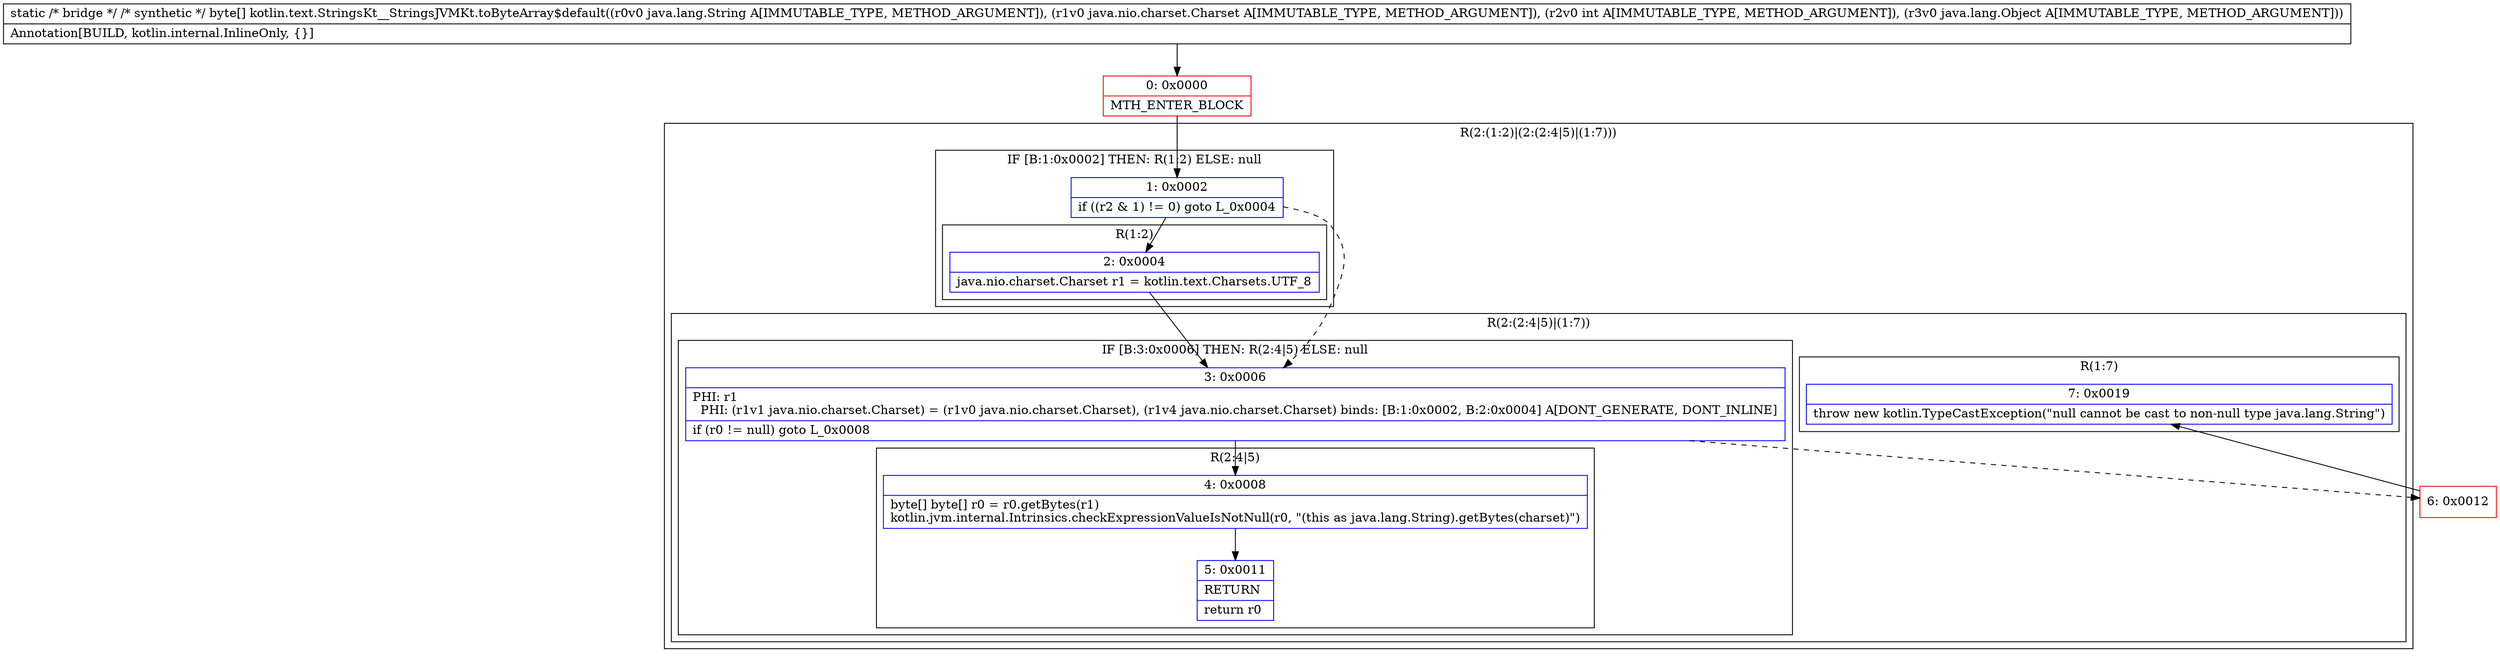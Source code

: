 digraph "CFG forkotlin.text.StringsKt__StringsJVMKt.toByteArray$default(Ljava\/lang\/String;Ljava\/nio\/charset\/Charset;ILjava\/lang\/Object;)[B" {
subgraph cluster_Region_709426615 {
label = "R(2:(1:2)|(2:(2:4|5)|(1:7)))";
node [shape=record,color=blue];
subgraph cluster_IfRegion_755680285 {
label = "IF [B:1:0x0002] THEN: R(1:2) ELSE: null";
node [shape=record,color=blue];
Node_1 [shape=record,label="{1\:\ 0x0002|if ((r2 & 1) != 0) goto L_0x0004\l}"];
subgraph cluster_Region_607116050 {
label = "R(1:2)";
node [shape=record,color=blue];
Node_2 [shape=record,label="{2\:\ 0x0004|java.nio.charset.Charset r1 = kotlin.text.Charsets.UTF_8\l}"];
}
}
subgraph cluster_Region_1095077460 {
label = "R(2:(2:4|5)|(1:7))";
node [shape=record,color=blue];
subgraph cluster_IfRegion_739075726 {
label = "IF [B:3:0x0006] THEN: R(2:4|5) ELSE: null";
node [shape=record,color=blue];
Node_3 [shape=record,label="{3\:\ 0x0006|PHI: r1 \l  PHI: (r1v1 java.nio.charset.Charset) = (r1v0 java.nio.charset.Charset), (r1v4 java.nio.charset.Charset) binds: [B:1:0x0002, B:2:0x0004] A[DONT_GENERATE, DONT_INLINE]\l|if (r0 != null) goto L_0x0008\l}"];
subgraph cluster_Region_1082638074 {
label = "R(2:4|5)";
node [shape=record,color=blue];
Node_4 [shape=record,label="{4\:\ 0x0008|byte[] byte[] r0 = r0.getBytes(r1)\lkotlin.jvm.internal.Intrinsics.checkExpressionValueIsNotNull(r0, \"(this as java.lang.String).getBytes(charset)\")\l}"];
Node_5 [shape=record,label="{5\:\ 0x0011|RETURN\l|return r0\l}"];
}
}
subgraph cluster_Region_1474065726 {
label = "R(1:7)";
node [shape=record,color=blue];
Node_7 [shape=record,label="{7\:\ 0x0019|throw new kotlin.TypeCastException(\"null cannot be cast to non\-null type java.lang.String\")\l}"];
}
}
}
Node_0 [shape=record,color=red,label="{0\:\ 0x0000|MTH_ENTER_BLOCK\l}"];
Node_6 [shape=record,color=red,label="{6\:\ 0x0012}"];
MethodNode[shape=record,label="{static \/* bridge *\/ \/* synthetic *\/ byte[] kotlin.text.StringsKt__StringsJVMKt.toByteArray$default((r0v0 java.lang.String A[IMMUTABLE_TYPE, METHOD_ARGUMENT]), (r1v0 java.nio.charset.Charset A[IMMUTABLE_TYPE, METHOD_ARGUMENT]), (r2v0 int A[IMMUTABLE_TYPE, METHOD_ARGUMENT]), (r3v0 java.lang.Object A[IMMUTABLE_TYPE, METHOD_ARGUMENT]))  | Annotation[BUILD, kotlin.internal.InlineOnly, \{\}]\l}"];
MethodNode -> Node_0;
Node_1 -> Node_2;
Node_1 -> Node_3[style=dashed];
Node_2 -> Node_3;
Node_3 -> Node_4;
Node_3 -> Node_6[style=dashed];
Node_4 -> Node_5;
Node_0 -> Node_1;
Node_6 -> Node_7;
}


